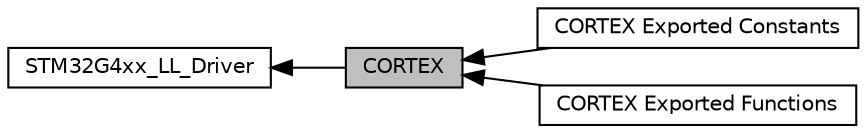 digraph "CORTEX"
{
  edge [fontname="Helvetica",fontsize="10",labelfontname="Helvetica",labelfontsize="10"];
  node [fontname="Helvetica",fontsize="10",shape=box];
  rankdir=LR;
  Node3 [label="CORTEX Exported Constants",height=0.2,width=0.4,color="black", fillcolor="white", style="filled",URL="$group__CORTEX__LL__Exported__Constants.html",tooltip=" "];
  Node4 [label="CORTEX Exported Functions",height=0.2,width=0.4,color="black", fillcolor="white", style="filled",URL="$group__CORTEX__LL__Exported__Functions.html",tooltip=" "];
  Node2 [label="STM32G4xx_LL_Driver",height=0.2,width=0.4,color="black", fillcolor="white", style="filled",URL="$group__STM32G4xx__LL__Driver.html",tooltip=" "];
  Node1 [label="CORTEX",height=0.2,width=0.4,color="black", fillcolor="grey75", style="filled", fontcolor="black",tooltip=" "];
  Node2->Node1 [shape=plaintext, dir="back", style="solid"];
  Node1->Node3 [shape=plaintext, dir="back", style="solid"];
  Node1->Node4 [shape=plaintext, dir="back", style="solid"];
}
